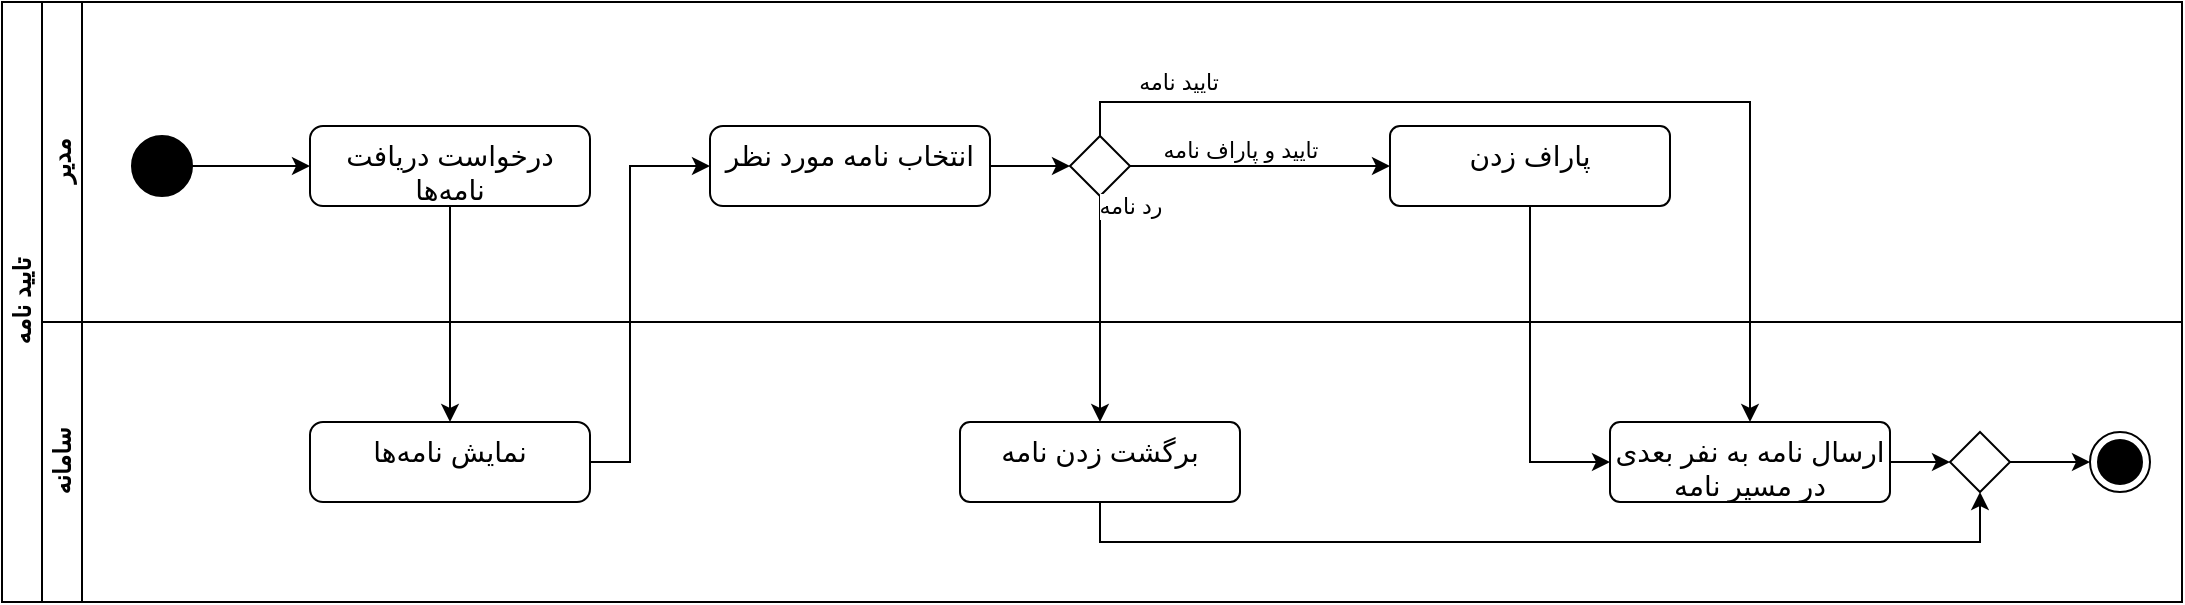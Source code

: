 <mxfile version="23.0.2" type="google">
  <diagram id="prtHgNgQTEPvFCAcTncT" name="Page-1">
    <mxGraphModel grid="1" page="1" gridSize="10" guides="1" tooltips="1" connect="1" arrows="1" fold="1" pageScale="1" pageWidth="827" pageHeight="1169" math="0" shadow="0">
      <root>
        <mxCell id="0" />
        <mxCell id="1" parent="0" />
        <mxCell id="x7oLQHh2iD-KswwXOvEK-1" value="تایید نامه" style="swimlane;html=1;childLayout=stackLayout;resizeParent=1;resizeParentMax=0;horizontal=0;startSize=20;horizontalStack=0;" vertex="1" parent="1">
          <mxGeometry x="76" y="120" width="1090" height="300" as="geometry" />
        </mxCell>
        <mxCell id="x7oLQHh2iD-KswwXOvEK-2" value="مدیر" style="swimlane;html=1;startSize=20;horizontal=0;" vertex="1" parent="x7oLQHh2iD-KswwXOvEK-1">
          <mxGeometry x="20" width="1070" height="160" as="geometry">
            <mxRectangle x="20" width="490" height="30" as="alternateBounds" />
          </mxGeometry>
        </mxCell>
        <mxCell id="x7oLQHh2iD-KswwXOvEK-32" style="edgeStyle=orthogonalEdgeStyle;rounded=0;orthogonalLoop=1;jettySize=auto;html=1;exitX=1;exitY=0.5;exitDx=0;exitDy=0;" edge="1" parent="x7oLQHh2iD-KswwXOvEK-2" source="x7oLQHh2iD-KswwXOvEK-4" target="f7EHwu-FPaFX82-CpgRq-7">
          <mxGeometry relative="1" as="geometry">
            <mxPoint x="134" y="82" as="targetPoint" />
          </mxGeometry>
        </mxCell>
        <mxCell id="x7oLQHh2iD-KswwXOvEK-4" value="" style="ellipse;fillColor=strokeColor;html=1;" vertex="1" parent="x7oLQHh2iD-KswwXOvEK-2">
          <mxGeometry x="45" y="67" width="30" height="30" as="geometry" />
        </mxCell>
        <mxCell id="x7oLQHh2iD-KswwXOvEK-75" style="edgeStyle=orthogonalEdgeStyle;rounded=0;orthogonalLoop=1;jettySize=auto;html=1;" edge="1" parent="x7oLQHh2iD-KswwXOvEK-2" source="f7EHwu-FPaFX82-CpgRq-6" target="f7EHwu-FPaFX82-CpgRq-8">
          <mxGeometry relative="1" as="geometry">
            <mxPoint x="470.0" y="88.5" as="sourcePoint" />
          </mxGeometry>
        </mxCell>
        <mxCell id="f7EHwu-FPaFX82-CpgRq-6" value="&lt;font style=&quot;font-size: 14px;&quot;&gt;انتخاب نامه مورد نظر&lt;br&gt;&lt;/font&gt;" style="html=1;align=center;verticalAlign=top;rounded=1;absoluteArcSize=1;arcSize=13;dashed=0;whiteSpace=wrap;" vertex="1" parent="x7oLQHh2iD-KswwXOvEK-2">
          <mxGeometry x="334" y="62" width="140" height="40" as="geometry" />
        </mxCell>
        <mxCell id="f7EHwu-FPaFX82-CpgRq-7" value="&lt;font style=&quot;font-size: 14px;&quot;&gt;درخواست دریافت نامه‌ها&lt;/font&gt;" style="html=1;align=center;verticalAlign=top;rounded=1;absoluteArcSize=1;arcSize=13;dashed=0;whiteSpace=wrap;" vertex="1" parent="x7oLQHh2iD-KswwXOvEK-2">
          <mxGeometry x="134" y="62" width="140" height="40" as="geometry" />
        </mxCell>
        <mxCell id="f7EHwu-FPaFX82-CpgRq-8" value="" style="rhombus;" vertex="1" parent="x7oLQHh2iD-KswwXOvEK-2">
          <mxGeometry x="514" y="67" width="30" height="30" as="geometry" />
        </mxCell>
        <mxCell id="f7EHwu-FPaFX82-CpgRq-17" value="&lt;font style=&quot;font-size: 14px;&quot;&gt;پاراف زدن&lt;/font&gt;" style="html=1;align=center;verticalAlign=top;rounded=1;absoluteArcSize=1;arcSize=10;dashed=0;whiteSpace=wrap;" vertex="1" parent="x7oLQHh2iD-KswwXOvEK-2">
          <mxGeometry x="674" y="62" width="140" height="40" as="geometry" />
        </mxCell>
        <mxCell id="f7EHwu-FPaFX82-CpgRq-18" style="edgeStyle=orthogonalEdgeStyle;rounded=0;orthogonalLoop=1;jettySize=auto;html=1;" edge="1" parent="x7oLQHh2iD-KswwXOvEK-2" source="f7EHwu-FPaFX82-CpgRq-8" target="f7EHwu-FPaFX82-CpgRq-17">
          <mxGeometry relative="1" as="geometry" />
        </mxCell>
        <mxCell id="f7EHwu-FPaFX82-CpgRq-27" value="تایید و پاراف نامه" style="edgeLabel;html=1;align=center;verticalAlign=middle;resizable=0;points=[];" connectable="0" vertex="1" parent="f7EHwu-FPaFX82-CpgRq-18">
          <mxGeometry x="-0.071" y="1" relative="1" as="geometry">
            <mxPoint x="-6" y="-7" as="offset" />
          </mxGeometry>
        </mxCell>
        <mxCell id="x7oLQHh2iD-KswwXOvEK-10" value="سامانه" style="swimlane;html=1;startSize=20;horizontal=0;" vertex="1" parent="x7oLQHh2iD-KswwXOvEK-1">
          <mxGeometry x="20" y="160" width="1070" height="140" as="geometry" />
        </mxCell>
        <mxCell id="x7oLQHh2iD-KswwXOvEK-51" value="&lt;font style=&quot;font-size: 14px;&quot;&gt;ارسال نامه به نفر بعدی در مسیر نامه&lt;/font&gt;" style="html=1;align=center;verticalAlign=top;rounded=1;absoluteArcSize=1;arcSize=10;dashed=0;whiteSpace=wrap;" vertex="1" parent="x7oLQHh2iD-KswwXOvEK-10">
          <mxGeometry x="784" y="50" width="140" height="40" as="geometry" />
        </mxCell>
        <mxCell id="f7EHwu-FPaFX82-CpgRq-15" style="edgeStyle=orthogonalEdgeStyle;rounded=0;orthogonalLoop=1;jettySize=auto;html=1;" edge="1" parent="x7oLQHh2iD-KswwXOvEK-10" source="x7oLQHh2iD-KswwXOvEK-54" target="f7EHwu-FPaFX82-CpgRq-23">
          <mxGeometry relative="1" as="geometry">
            <Array as="points">
              <mxPoint x="529" y="110" />
              <mxPoint x="969" y="110" />
            </Array>
          </mxGeometry>
        </mxCell>
        <mxCell id="x7oLQHh2iD-KswwXOvEK-54" value="&lt;font style=&quot;font-size: 14px;&quot;&gt;برگشت زدن نامه&lt;/font&gt;" style="html=1;align=center;verticalAlign=top;rounded=1;absoluteArcSize=1;arcSize=10;dashed=0;whiteSpace=wrap;" vertex="1" parent="x7oLQHh2iD-KswwXOvEK-10">
          <mxGeometry x="459" y="50" width="140" height="40" as="geometry" />
        </mxCell>
        <mxCell id="x7oLQHh2iD-KswwXOvEK-7" value="" style="ellipse;html=1;shape=endState;fillColor=strokeColor;" vertex="1" parent="x7oLQHh2iD-KswwXOvEK-10">
          <mxGeometry x="1024" y="55" width="30" height="30" as="geometry" />
        </mxCell>
        <mxCell id="x7oLQHh2iD-KswwXOvEK-60" style="edgeStyle=orthogonalEdgeStyle;rounded=0;orthogonalLoop=1;jettySize=auto;html=1;" edge="1" parent="x7oLQHh2iD-KswwXOvEK-10" source="x7oLQHh2iD-KswwXOvEK-51" target="f7EHwu-FPaFX82-CpgRq-23">
          <mxGeometry relative="1" as="geometry" />
        </mxCell>
        <mxCell id="f7EHwu-FPaFX82-CpgRq-5" value="&lt;font style=&quot;font-size: 14px;&quot;&gt;نمایش نامه‌ها&lt;/font&gt;" style="html=1;align=center;verticalAlign=top;rounded=1;absoluteArcSize=1;arcSize=13;dashed=0;whiteSpace=wrap;" vertex="1" parent="x7oLQHh2iD-KswwXOvEK-10">
          <mxGeometry x="134" y="50" width="140" height="40" as="geometry" />
        </mxCell>
        <mxCell id="f7EHwu-FPaFX82-CpgRq-23" value="" style="rhombus;" vertex="1" parent="x7oLQHh2iD-KswwXOvEK-10">
          <mxGeometry x="954" y="55" width="30" height="30" as="geometry" />
        </mxCell>
        <mxCell id="f7EHwu-FPaFX82-CpgRq-24" style="edgeStyle=orthogonalEdgeStyle;rounded=0;orthogonalLoop=1;jettySize=auto;html=1;" edge="1" parent="x7oLQHh2iD-KswwXOvEK-10" source="f7EHwu-FPaFX82-CpgRq-23" target="x7oLQHh2iD-KswwXOvEK-7">
          <mxGeometry relative="1" as="geometry" />
        </mxCell>
        <mxCell id="x7oLQHh2iD-KswwXOvEK-34" style="edgeStyle=orthogonalEdgeStyle;rounded=0;orthogonalLoop=1;jettySize=auto;html=1;" edge="1" parent="x7oLQHh2iD-KswwXOvEK-1" source="f7EHwu-FPaFX82-CpgRq-7" target="f7EHwu-FPaFX82-CpgRq-5">
          <mxGeometry relative="1" as="geometry">
            <mxPoint x="224" y="210.0" as="targetPoint" />
            <mxPoint x="224" y="102" as="sourcePoint" />
          </mxGeometry>
        </mxCell>
        <mxCell id="x7oLQHh2iD-KswwXOvEK-36" style="edgeStyle=orthogonalEdgeStyle;rounded=0;orthogonalLoop=1;jettySize=auto;html=1;" edge="1" parent="x7oLQHh2iD-KswwXOvEK-1" source="f7EHwu-FPaFX82-CpgRq-5" target="f7EHwu-FPaFX82-CpgRq-6">
          <mxGeometry relative="1" as="geometry">
            <mxPoint x="352.452" y="88.13" as="targetPoint" />
            <mxPoint x="299" y="235.03" as="sourcePoint" />
            <Array as="points">
              <mxPoint x="314" y="230" />
              <mxPoint x="314" y="82" />
            </Array>
          </mxGeometry>
        </mxCell>
        <mxCell id="PiY3lHrvoJSX50w4V89O-1" style="edgeStyle=orthogonalEdgeStyle;rounded=0;orthogonalLoop=1;jettySize=auto;html=1;" edge="1" parent="x7oLQHh2iD-KswwXOvEK-1" source="f7EHwu-FPaFX82-CpgRq-8" target="x7oLQHh2iD-KswwXOvEK-54">
          <mxGeometry relative="1" as="geometry">
            <mxPoint x="604" y="40" as="targetPoint" />
          </mxGeometry>
        </mxCell>
        <mxCell id="f7EHwu-FPaFX82-CpgRq-16" value="رد نامه" style="edgeLabel;html=1;align=center;verticalAlign=middle;resizable=0;points=[];" connectable="0" vertex="1" parent="PiY3lHrvoJSX50w4V89O-1">
          <mxGeometry x="-0.236" relative="1" as="geometry">
            <mxPoint x="15" y="-38" as="offset" />
          </mxGeometry>
        </mxCell>
        <mxCell id="f7EHwu-FPaFX82-CpgRq-19" style="edgeStyle=orthogonalEdgeStyle;rounded=0;orthogonalLoop=1;jettySize=auto;html=1;" edge="1" parent="x7oLQHh2iD-KswwXOvEK-1" source="f7EHwu-FPaFX82-CpgRq-8" target="x7oLQHh2iD-KswwXOvEK-51">
          <mxGeometry relative="1" as="geometry">
            <Array as="points">
              <mxPoint x="549" y="50" />
              <mxPoint x="874" y="50" />
            </Array>
          </mxGeometry>
        </mxCell>
        <mxCell id="f7EHwu-FPaFX82-CpgRq-26" value="تایید نامه" style="edgeLabel;html=1;align=center;verticalAlign=middle;resizable=0;points=[];" connectable="0" vertex="1" parent="f7EHwu-FPaFX82-CpgRq-19">
          <mxGeometry x="-0.778" relative="1" as="geometry">
            <mxPoint y="-10" as="offset" />
          </mxGeometry>
        </mxCell>
        <mxCell id="f7EHwu-FPaFX82-CpgRq-20" style="edgeStyle=orthogonalEdgeStyle;rounded=0;orthogonalLoop=1;jettySize=auto;html=1;" edge="1" parent="x7oLQHh2iD-KswwXOvEK-1" source="f7EHwu-FPaFX82-CpgRq-17" target="x7oLQHh2iD-KswwXOvEK-51">
          <mxGeometry relative="1" as="geometry">
            <Array as="points">
              <mxPoint x="764" y="230" />
            </Array>
          </mxGeometry>
        </mxCell>
      </root>
    </mxGraphModel>
  </diagram>
</mxfile>

